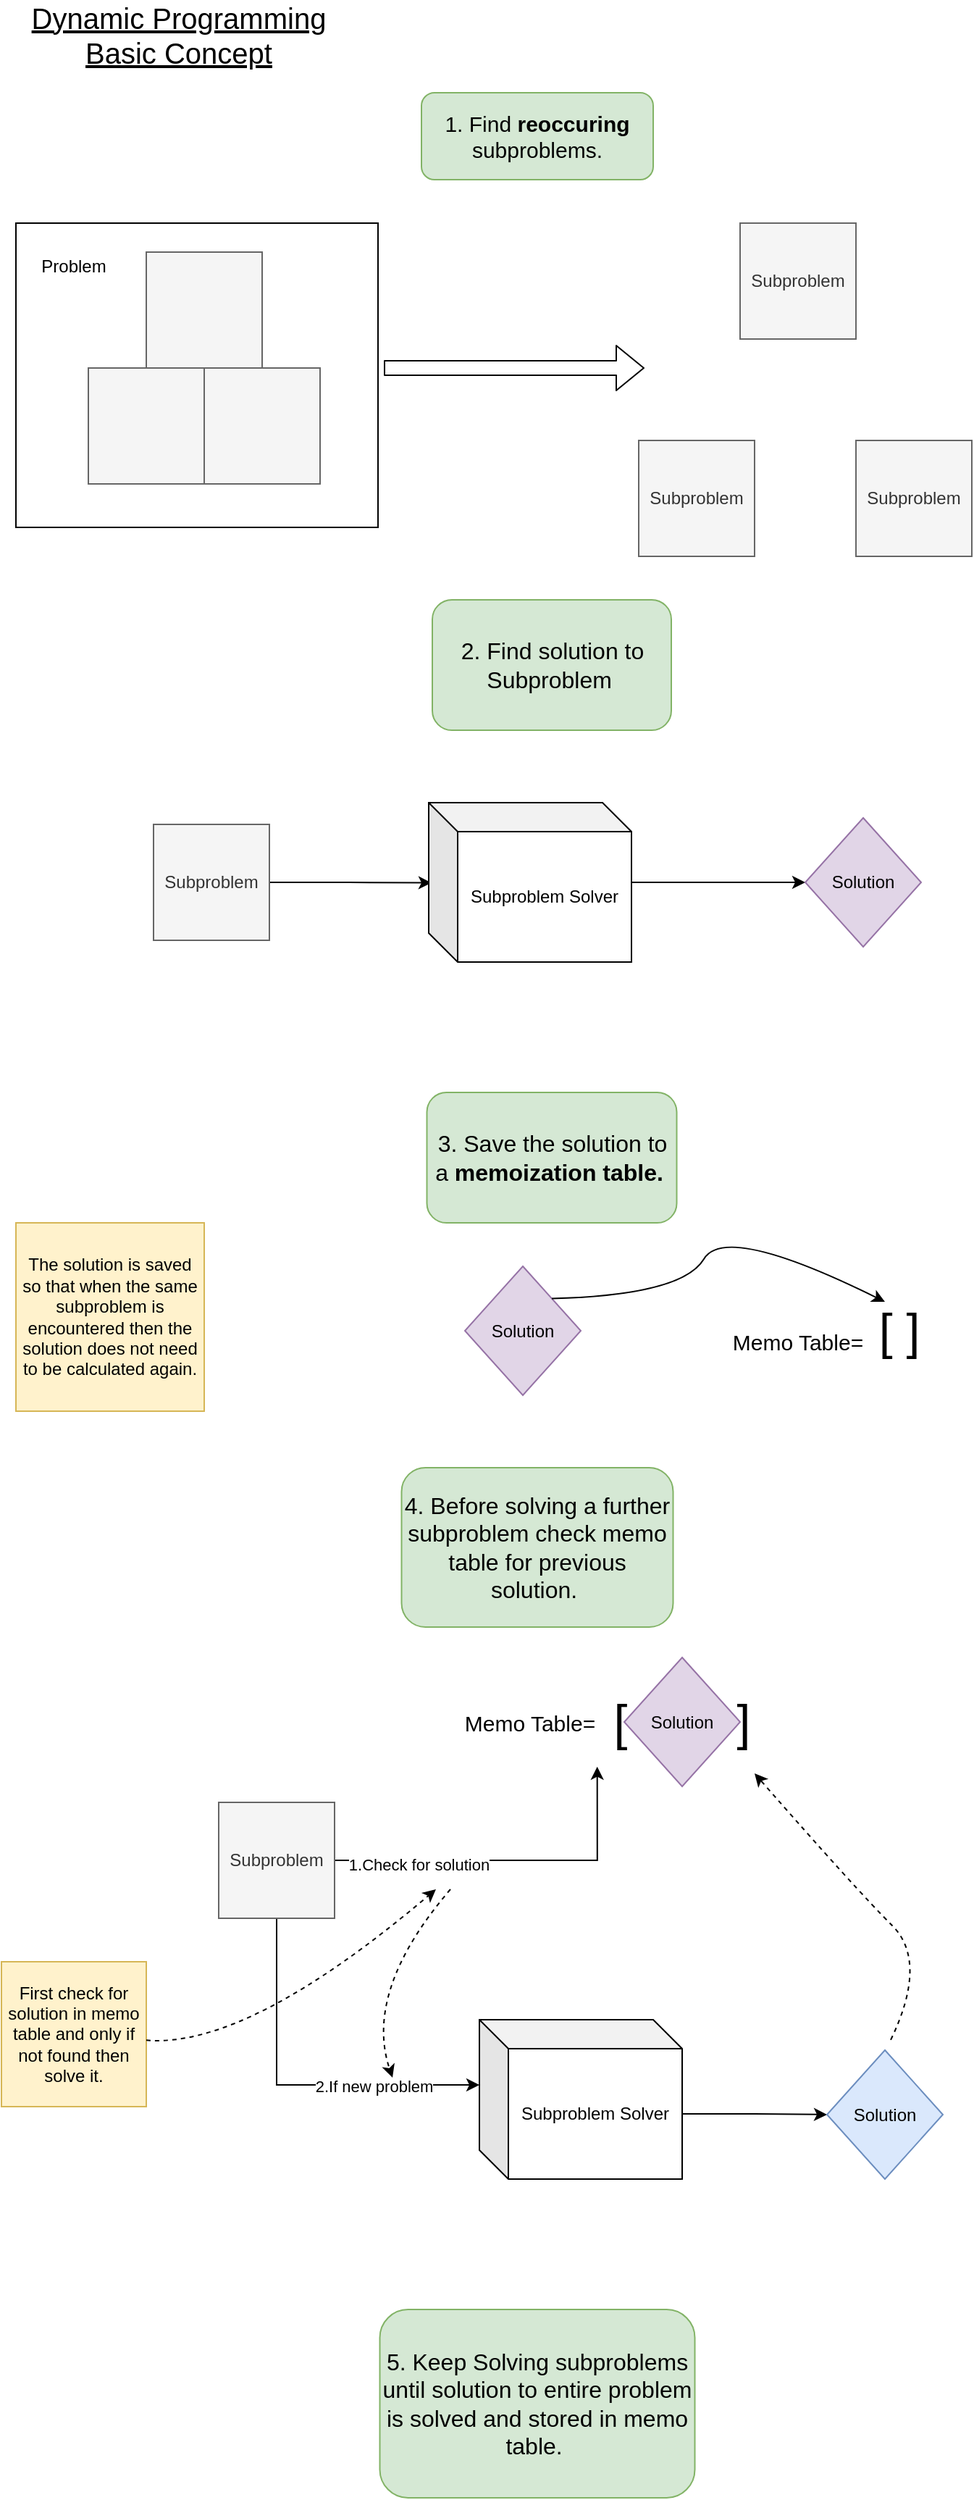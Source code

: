 <mxfile version="14.5.1" type="device"><diagram id="igt6CDkSuKEe-GWuC-Qu" name="Page-1"><mxGraphModel dx="2012" dy="1370" grid="1" gridSize="10" guides="1" tooltips="1" connect="1" arrows="1" fold="1" page="1" pageScale="1" pageWidth="827" pageHeight="1169" math="0" shadow="0"><root><mxCell id="0"/><mxCell id="1" parent="0"/><mxCell id="Xbces3LvSlKth8Jqsd9I-10" value="" style="rounded=0;whiteSpace=wrap;html=1;" vertex="1" parent="1"><mxGeometry x="70" y="200" width="250" height="210" as="geometry"/></mxCell><mxCell id="Xbces3LvSlKth8Jqsd9I-1" value="" style="whiteSpace=wrap;html=1;aspect=fixed;fillColor=#f5f5f5;strokeColor=#666666;fontColor=#333333;" vertex="1" parent="1"><mxGeometry x="160" y="220" width="80" height="80" as="geometry"/></mxCell><mxCell id="Xbces3LvSlKth8Jqsd9I-2" value="" style="whiteSpace=wrap;html=1;aspect=fixed;fillColor=#f5f5f5;strokeColor=#666666;fontColor=#333333;" vertex="1" parent="1"><mxGeometry x="120" y="300" width="80" height="80" as="geometry"/></mxCell><mxCell id="Xbces3LvSlKth8Jqsd9I-3" value="" style="whiteSpace=wrap;html=1;aspect=fixed;fillColor=#f5f5f5;strokeColor=#666666;fontColor=#333333;" vertex="1" parent="1"><mxGeometry x="200" y="300" width="80" height="80" as="geometry"/></mxCell><mxCell id="Xbces3LvSlKth8Jqsd9I-4" value="&lt;font style=&quot;font-size: 15px&quot;&gt;1. Find &lt;b&gt;reoccuring &lt;/b&gt;subproblems.&lt;/font&gt;" style="rounded=1;whiteSpace=wrap;html=1;fillColor=#d5e8d4;strokeColor=#82b366;" vertex="1" parent="1"><mxGeometry x="350" y="110" width="160" height="60" as="geometry"/></mxCell><mxCell id="Xbces3LvSlKth8Jqsd9I-5" value="" style="shape=flexArrow;endArrow=classic;html=1;" edge="1" parent="1"><mxGeometry width="50" height="50" relative="1" as="geometry"><mxPoint x="324" y="300" as="sourcePoint"/><mxPoint x="504" y="300" as="targetPoint"/></mxGeometry></mxCell><mxCell id="Xbces3LvSlKth8Jqsd9I-6" value="Subproblem" style="whiteSpace=wrap;html=1;aspect=fixed;fillColor=#f5f5f5;strokeColor=#666666;fontColor=#333333;" vertex="1" parent="1"><mxGeometry x="570" y="200" width="80" height="80" as="geometry"/></mxCell><mxCell id="Xbces3LvSlKth8Jqsd9I-7" value="&lt;span&gt;Subproblem&lt;/span&gt;" style="whiteSpace=wrap;html=1;aspect=fixed;fillColor=#f5f5f5;strokeColor=#666666;fontColor=#333333;" vertex="1" parent="1"><mxGeometry x="500" y="350" width="80" height="80" as="geometry"/></mxCell><mxCell id="Xbces3LvSlKth8Jqsd9I-8" value="&lt;span&gt;Subproblem&lt;/span&gt;" style="whiteSpace=wrap;html=1;aspect=fixed;fillColor=#f5f5f5;strokeColor=#666666;fontColor=#333333;" vertex="1" parent="1"><mxGeometry x="650" y="350" width="80" height="80" as="geometry"/></mxCell><mxCell id="Xbces3LvSlKth8Jqsd9I-9" value="&lt;font style=&quot;font-size: 16px&quot;&gt;2. Find solution to Subproblem&amp;nbsp;&lt;/font&gt;" style="rounded=1;whiteSpace=wrap;html=1;fillColor=#d5e8d4;strokeColor=#82b366;" vertex="1" parent="1"><mxGeometry x="357.5" y="460" width="165" height="90" as="geometry"/></mxCell><mxCell id="Xbces3LvSlKth8Jqsd9I-14" style="edgeStyle=orthogonalEdgeStyle;rounded=0;orthogonalLoop=1;jettySize=auto;html=1;entryX=0.014;entryY=0.503;entryDx=0;entryDy=0;entryPerimeter=0;" edge="1" parent="1" source="Xbces3LvSlKth8Jqsd9I-12" target="Xbces3LvSlKth8Jqsd9I-13"><mxGeometry relative="1" as="geometry"/></mxCell><mxCell id="Xbces3LvSlKth8Jqsd9I-12" value="&lt;span&gt;Subproblem&lt;/span&gt;" style="whiteSpace=wrap;html=1;aspect=fixed;fillColor=#f5f5f5;strokeColor=#666666;fontColor=#333333;" vertex="1" parent="1"><mxGeometry x="165" y="615" width="80" height="80" as="geometry"/></mxCell><mxCell id="Xbces3LvSlKth8Jqsd9I-17" style="edgeStyle=orthogonalEdgeStyle;rounded=0;orthogonalLoop=1;jettySize=auto;html=1;exitX=1;exitY=0.5;exitDx=0;exitDy=0;exitPerimeter=0;entryX=0;entryY=0.5;entryDx=0;entryDy=0;" edge="1" parent="1" source="Xbces3LvSlKth8Jqsd9I-13" target="Xbces3LvSlKth8Jqsd9I-15"><mxGeometry relative="1" as="geometry"/></mxCell><mxCell id="Xbces3LvSlKth8Jqsd9I-13" value="Subproblem Solver" style="shape=cube;whiteSpace=wrap;html=1;boundedLbl=1;backgroundOutline=1;darkOpacity=0.05;darkOpacity2=0.1;" vertex="1" parent="1"><mxGeometry x="355" y="600" width="140" height="110" as="geometry"/></mxCell><mxCell id="Xbces3LvSlKth8Jqsd9I-15" value="Solution" style="rhombus;whiteSpace=wrap;html=1;fillColor=#e1d5e7;strokeColor=#9673a6;" vertex="1" parent="1"><mxGeometry x="615" y="610.5" width="80" height="89" as="geometry"/></mxCell><mxCell id="Xbces3LvSlKth8Jqsd9I-18" value="&lt;font style=&quot;font-size: 16px&quot;&gt;3. Save the solution to a &lt;b&gt;memoization table.&lt;/b&gt;&amp;nbsp;&lt;/font&gt;" style="rounded=1;whiteSpace=wrap;html=1;fillColor=#d5e8d4;strokeColor=#82b366;" vertex="1" parent="1"><mxGeometry x="353.75" y="800" width="172.5" height="90" as="geometry"/></mxCell><mxCell id="Xbces3LvSlKth8Jqsd9I-19" value="The solution is saved so that when the same subproblem is encountered then the solution does not need to be calculated again." style="whiteSpace=wrap;html=1;aspect=fixed;fillColor=#fff2cc;strokeColor=#d6b656;" vertex="1" parent="1"><mxGeometry x="70" y="890" width="130" height="130" as="geometry"/></mxCell><mxCell id="Xbces3LvSlKth8Jqsd9I-20" value="Solution" style="rhombus;whiteSpace=wrap;html=1;fillColor=#e1d5e7;strokeColor=#9673a6;" vertex="1" parent="1"><mxGeometry x="380" y="920" width="80" height="89" as="geometry"/></mxCell><mxCell id="Xbces3LvSlKth8Jqsd9I-21" value="&lt;font style=&quot;font-size: 15px&quot;&gt;Memo Table=&lt;/font&gt;" style="text;html=1;strokeColor=none;fillColor=none;align=center;verticalAlign=middle;whiteSpace=wrap;rounded=0;" vertex="1" parent="1"><mxGeometry x="535" y="944.5" width="150" height="55.5" as="geometry"/></mxCell><mxCell id="Xbces3LvSlKth8Jqsd9I-22" value="&lt;font style=&quot;font-size: 34px&quot;&gt;[ ]&lt;/font&gt;" style="text;html=1;strokeColor=none;fillColor=none;align=center;verticalAlign=middle;whiteSpace=wrap;rounded=0;" vertex="1" parent="1"><mxGeometry x="660" y="944.5" width="40" height="40" as="geometry"/></mxCell><mxCell id="Xbces3LvSlKth8Jqsd9I-24" value="" style="curved=1;endArrow=classic;html=1;entryX=0.25;entryY=0;entryDx=0;entryDy=0;exitX=1;exitY=0;exitDx=0;exitDy=0;" edge="1" parent="1" source="Xbces3LvSlKth8Jqsd9I-20" target="Xbces3LvSlKth8Jqsd9I-22"><mxGeometry width="50" height="50" relative="1" as="geometry"><mxPoint x="480" y="940" as="sourcePoint"/><mxPoint x="530" y="890" as="targetPoint"/><Array as="points"><mxPoint x="530" y="940"/><mxPoint x="560" y="890"/></Array></mxGeometry></mxCell><mxCell id="Xbces3LvSlKth8Jqsd9I-25" value="&lt;font style=&quot;font-size: 16px&quot;&gt;4. Before solving a further subproblem check memo table for previous solution.&amp;nbsp;&lt;/font&gt;" style="rounded=1;whiteSpace=wrap;html=1;fillColor=#d5e8d4;strokeColor=#82b366;" vertex="1" parent="1"><mxGeometry x="336.25" y="1059" width="187.5" height="110" as="geometry"/></mxCell><mxCell id="Xbces3LvSlKth8Jqsd9I-26" value="&lt;font style=&quot;font-size: 20px&quot;&gt;&lt;u&gt;Dynamic Programming Basic Concept&lt;/u&gt;&lt;/font&gt;" style="text;html=1;strokeColor=none;fillColor=none;align=center;verticalAlign=middle;whiteSpace=wrap;rounded=0;" vertex="1" parent="1"><mxGeometry x="70" y="60" width="225" height="20" as="geometry"/></mxCell><mxCell id="Xbces3LvSlKth8Jqsd9I-31" style="edgeStyle=orthogonalEdgeStyle;rounded=0;orthogonalLoop=1;jettySize=auto;html=1;entryX=0.809;entryY=1.056;entryDx=0;entryDy=0;entryPerimeter=0;" edge="1" parent="1" source="Xbces3LvSlKth8Jqsd9I-27" target="Xbces3LvSlKth8Jqsd9I-28"><mxGeometry relative="1" as="geometry"/></mxCell><mxCell id="Xbces3LvSlKth8Jqsd9I-32" value="1.Check for solution" style="edgeLabel;html=1;align=center;verticalAlign=middle;resizable=0;points=[];" vertex="1" connectable="0" parent="Xbces3LvSlKth8Jqsd9I-31"><mxGeometry x="-0.528" y="-3" relative="1" as="geometry"><mxPoint as="offset"/></mxGeometry></mxCell><mxCell id="Xbces3LvSlKth8Jqsd9I-34" style="edgeStyle=orthogonalEdgeStyle;rounded=0;orthogonalLoop=1;jettySize=auto;html=1;entryX=0;entryY=0;entryDx=0;entryDy=45;entryPerimeter=0;exitX=0.5;exitY=1;exitDx=0;exitDy=0;" edge="1" parent="1" source="Xbces3LvSlKth8Jqsd9I-27" target="Xbces3LvSlKth8Jqsd9I-33"><mxGeometry relative="1" as="geometry"/></mxCell><mxCell id="Xbces3LvSlKth8Jqsd9I-35" value="2.If new problem" style="edgeLabel;html=1;align=center;verticalAlign=middle;resizable=0;points=[];" vertex="1" connectable="0" parent="Xbces3LvSlKth8Jqsd9I-34"><mxGeometry x="0.427" y="-1" relative="1" as="geometry"><mxPoint as="offset"/></mxGeometry></mxCell><mxCell id="Xbces3LvSlKth8Jqsd9I-27" value="&lt;span&gt;Subproblem&lt;/span&gt;" style="whiteSpace=wrap;html=1;aspect=fixed;fillColor=#f5f5f5;strokeColor=#666666;fontColor=#333333;" vertex="1" parent="1"><mxGeometry x="210" y="1290" width="80" height="80" as="geometry"/></mxCell><mxCell id="Xbces3LvSlKth8Jqsd9I-28" value="&lt;font style=&quot;font-size: 15px&quot;&gt;Memo Table=&lt;/font&gt;" style="text;html=1;strokeColor=none;fillColor=none;align=center;verticalAlign=middle;whiteSpace=wrap;rounded=0;" vertex="1" parent="1"><mxGeometry x="350" y="1206.75" width="150" height="55.5" as="geometry"/></mxCell><mxCell id="Xbces3LvSlKth8Jqsd9I-29" value="&lt;font style=&quot;font-size: 34px&quot;&gt;[&amp;nbsp; &amp;nbsp; &amp;nbsp; &amp;nbsp; ]&lt;/font&gt;" style="text;html=1;strokeColor=none;fillColor=none;align=center;verticalAlign=middle;whiteSpace=wrap;rounded=0;" vertex="1" parent="1"><mxGeometry x="460" y="1214.5" width="140" height="40" as="geometry"/></mxCell><mxCell id="Xbces3LvSlKth8Jqsd9I-30" value="Solution" style="rhombus;whiteSpace=wrap;html=1;fillColor=#e1d5e7;strokeColor=#9673a6;" vertex="1" parent="1"><mxGeometry x="490" y="1190" width="80" height="89" as="geometry"/></mxCell><mxCell id="Xbces3LvSlKth8Jqsd9I-41" style="edgeStyle=orthogonalEdgeStyle;rounded=0;orthogonalLoop=1;jettySize=auto;html=1;exitX=0;exitY=0;exitDx=140;exitDy=65;exitPerimeter=0;entryX=0;entryY=0.5;entryDx=0;entryDy=0;" edge="1" parent="1" source="Xbces3LvSlKth8Jqsd9I-33" target="Xbces3LvSlKth8Jqsd9I-39"><mxGeometry relative="1" as="geometry"/></mxCell><mxCell id="Xbces3LvSlKth8Jqsd9I-33" value="Subproblem Solver" style="shape=cube;whiteSpace=wrap;html=1;boundedLbl=1;backgroundOutline=1;darkOpacity=0.05;darkOpacity2=0.1;" vertex="1" parent="1"><mxGeometry x="390" y="1440" width="140" height="110" as="geometry"/></mxCell><mxCell id="Xbces3LvSlKth8Jqsd9I-36" value="First check for solution in memo table and only if not found then solve it." style="whiteSpace=wrap;html=1;aspect=fixed;fillColor=#fff2cc;strokeColor=#d6b656;" vertex="1" parent="1"><mxGeometry x="60" y="1400" width="100" height="100" as="geometry"/></mxCell><mxCell id="Xbces3LvSlKth8Jqsd9I-37" value="" style="curved=1;endArrow=classic;html=1;dashed=1;" edge="1" parent="1" source="Xbces3LvSlKth8Jqsd9I-36"><mxGeometry width="50" height="50" relative="1" as="geometry"><mxPoint x="180" y="1460" as="sourcePoint"/><mxPoint x="360" y="1350" as="targetPoint"/><Array as="points"><mxPoint x="230" y="1460"/></Array></mxGeometry></mxCell><mxCell id="Xbces3LvSlKth8Jqsd9I-38" value="" style="curved=1;endArrow=classic;html=1;dashed=1;" edge="1" parent="1"><mxGeometry width="50" height="50" relative="1" as="geometry"><mxPoint x="370" y="1350" as="sourcePoint"/><mxPoint x="330" y="1480" as="targetPoint"/><Array as="points"><mxPoint x="310" y="1420"/></Array></mxGeometry></mxCell><mxCell id="Xbces3LvSlKth8Jqsd9I-39" value="Solution" style="rhombus;whiteSpace=wrap;html=1;fillColor=#dae8fc;strokeColor=#6c8ebf;" vertex="1" parent="1"><mxGeometry x="630" y="1461" width="80" height="89" as="geometry"/></mxCell><mxCell id="Xbces3LvSlKth8Jqsd9I-42" value="" style="curved=1;endArrow=classic;html=1;exitX=0.55;exitY=-0.079;exitDx=0;exitDy=0;exitPerimeter=0;dashed=1;" edge="1" parent="1" source="Xbces3LvSlKth8Jqsd9I-39"><mxGeometry width="50" height="50" relative="1" as="geometry"><mxPoint x="650" y="1400" as="sourcePoint"/><mxPoint x="580" y="1270" as="targetPoint"/><Array as="points"><mxPoint x="700" y="1400"/><mxPoint x="650" y="1350"/></Array></mxGeometry></mxCell><mxCell id="Xbces3LvSlKth8Jqsd9I-43" value="&lt;font style=&quot;font-size: 16px&quot;&gt;5. Keep Solving subproblems until solution to entire problem is solved and stored in memo table.&amp;nbsp;&lt;/font&gt;" style="rounded=1;whiteSpace=wrap;html=1;fillColor=#d5e8d4;strokeColor=#82b366;" vertex="1" parent="1"><mxGeometry x="321.25" y="1640" width="217.5" height="130" as="geometry"/></mxCell><mxCell id="Xbces3LvSlKth8Jqsd9I-44" value="Problem" style="text;html=1;strokeColor=none;fillColor=none;align=center;verticalAlign=middle;whiteSpace=wrap;rounded=0;" vertex="1" parent="1"><mxGeometry x="90" y="220" width="40" height="20" as="geometry"/></mxCell></root></mxGraphModel></diagram></mxfile>